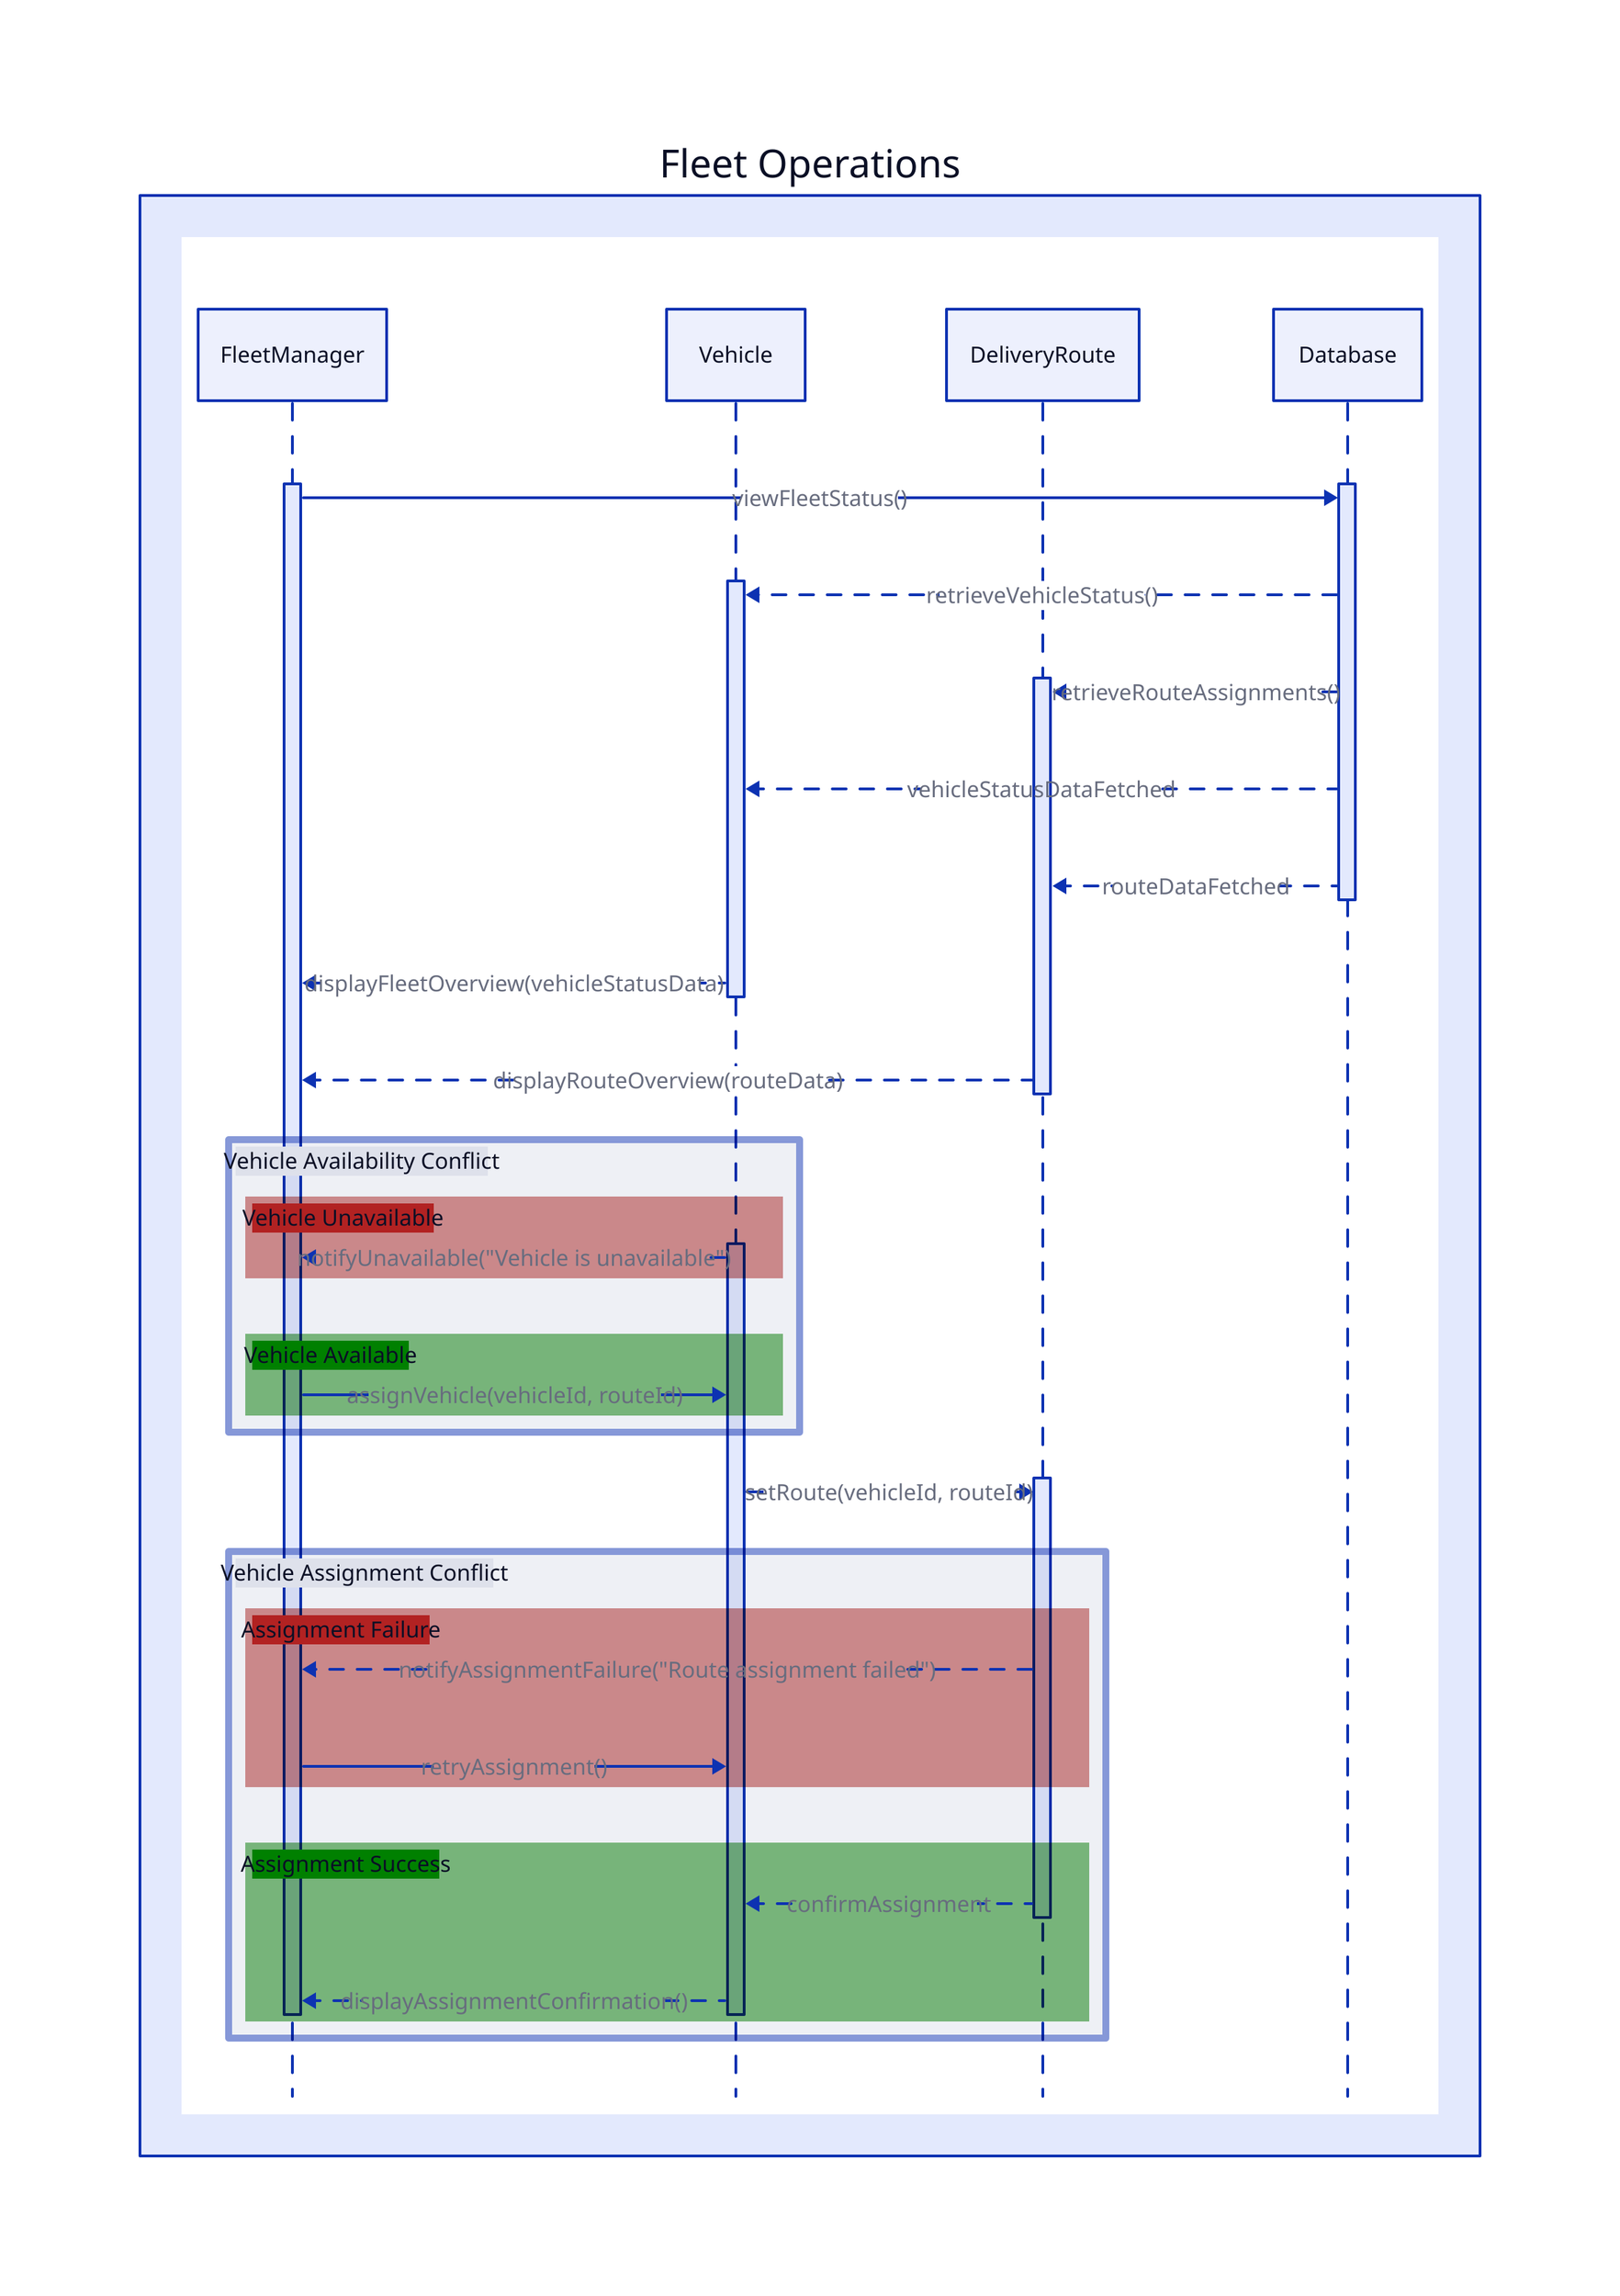 Fleet Operations: {
    
  label: "Fleet Operations"

  "" : {

    shape: sequence_diagram

    FleetManager.t1: actor
    Vehicle.t1: actor
    DeliveryRoute.t1: actor
    Database.t1: actor

    FleetManager.t1 -> Database.t1: viewFleetStatus()
    Database.t1 -> Vehicle.t1: retrieveVehicleStatus() {
      style.stroke-dash: 5
    }
    Database.t1 -> DeliveryRoute.t1: retrieveRouteAssignments() {
      style.stroke-dash: 5
    }
    Vehicle.t1 <- Database.t1: vehicleStatusDataFetched {
      style.stroke-dash: 5
    }
    DeliveryRoute.t1 <- Database.t1: routeDataFetched {
      style.stroke-dash: 5
    }
    FleetManager.t1 <- Vehicle.t1: displayFleetOverview(vehicleStatusData) {
      style.stroke-dash: 5
    }
    FleetManager.t1 <- DeliveryRoute.t1: displayRouteOverview(routeData) {
      style.stroke-dash: 5
    }

    alt label: "Vehicle Availability Conflict" {
      style.stroke-width: 5
      
      if label: "Vehicle Unavailable" {
        style.fill: firebrick
        Vehicle.t2 -> FleetManager.t1: notifyUnavailable("Vehicle is unavailable") {
          style.stroke-dash: 5
        }
      }
      else label: "Vehicle Available" {
        style.fill: green
        FleetManager.t1 -> Vehicle.t2: assignVehicle(vehicleId, routeId)
      }
    }

    Vehicle.t2 -> DeliveryRoute.t2: setRoute(vehicleId, routeId)

    alt1 label: "Vehicle Assignment Conflict" {
      style.stroke-width: 5

      if label: "Assignment Failure" {
        style.fill: firebrick
        DeliveryRoute.t2 -> FleetManager.t1: notifyAssignmentFailure("Route assignment failed") {
          style.stroke-dash: 5
        }
        FleetManager.t1 -> Vehicle.t2: retryAssignment()
      }
      else label: "Assignment Success" {
        style.fill: green
        Vehicle.t2 <- DeliveryRoute.t2: confirmAssignment {
          style.stroke-dash: 5
        }
        FleetManager.t1 <- Vehicle.t2: displayAssignmentConfirmation() {
          style.stroke-dash: 5
        }
      }
    }
  }
}
